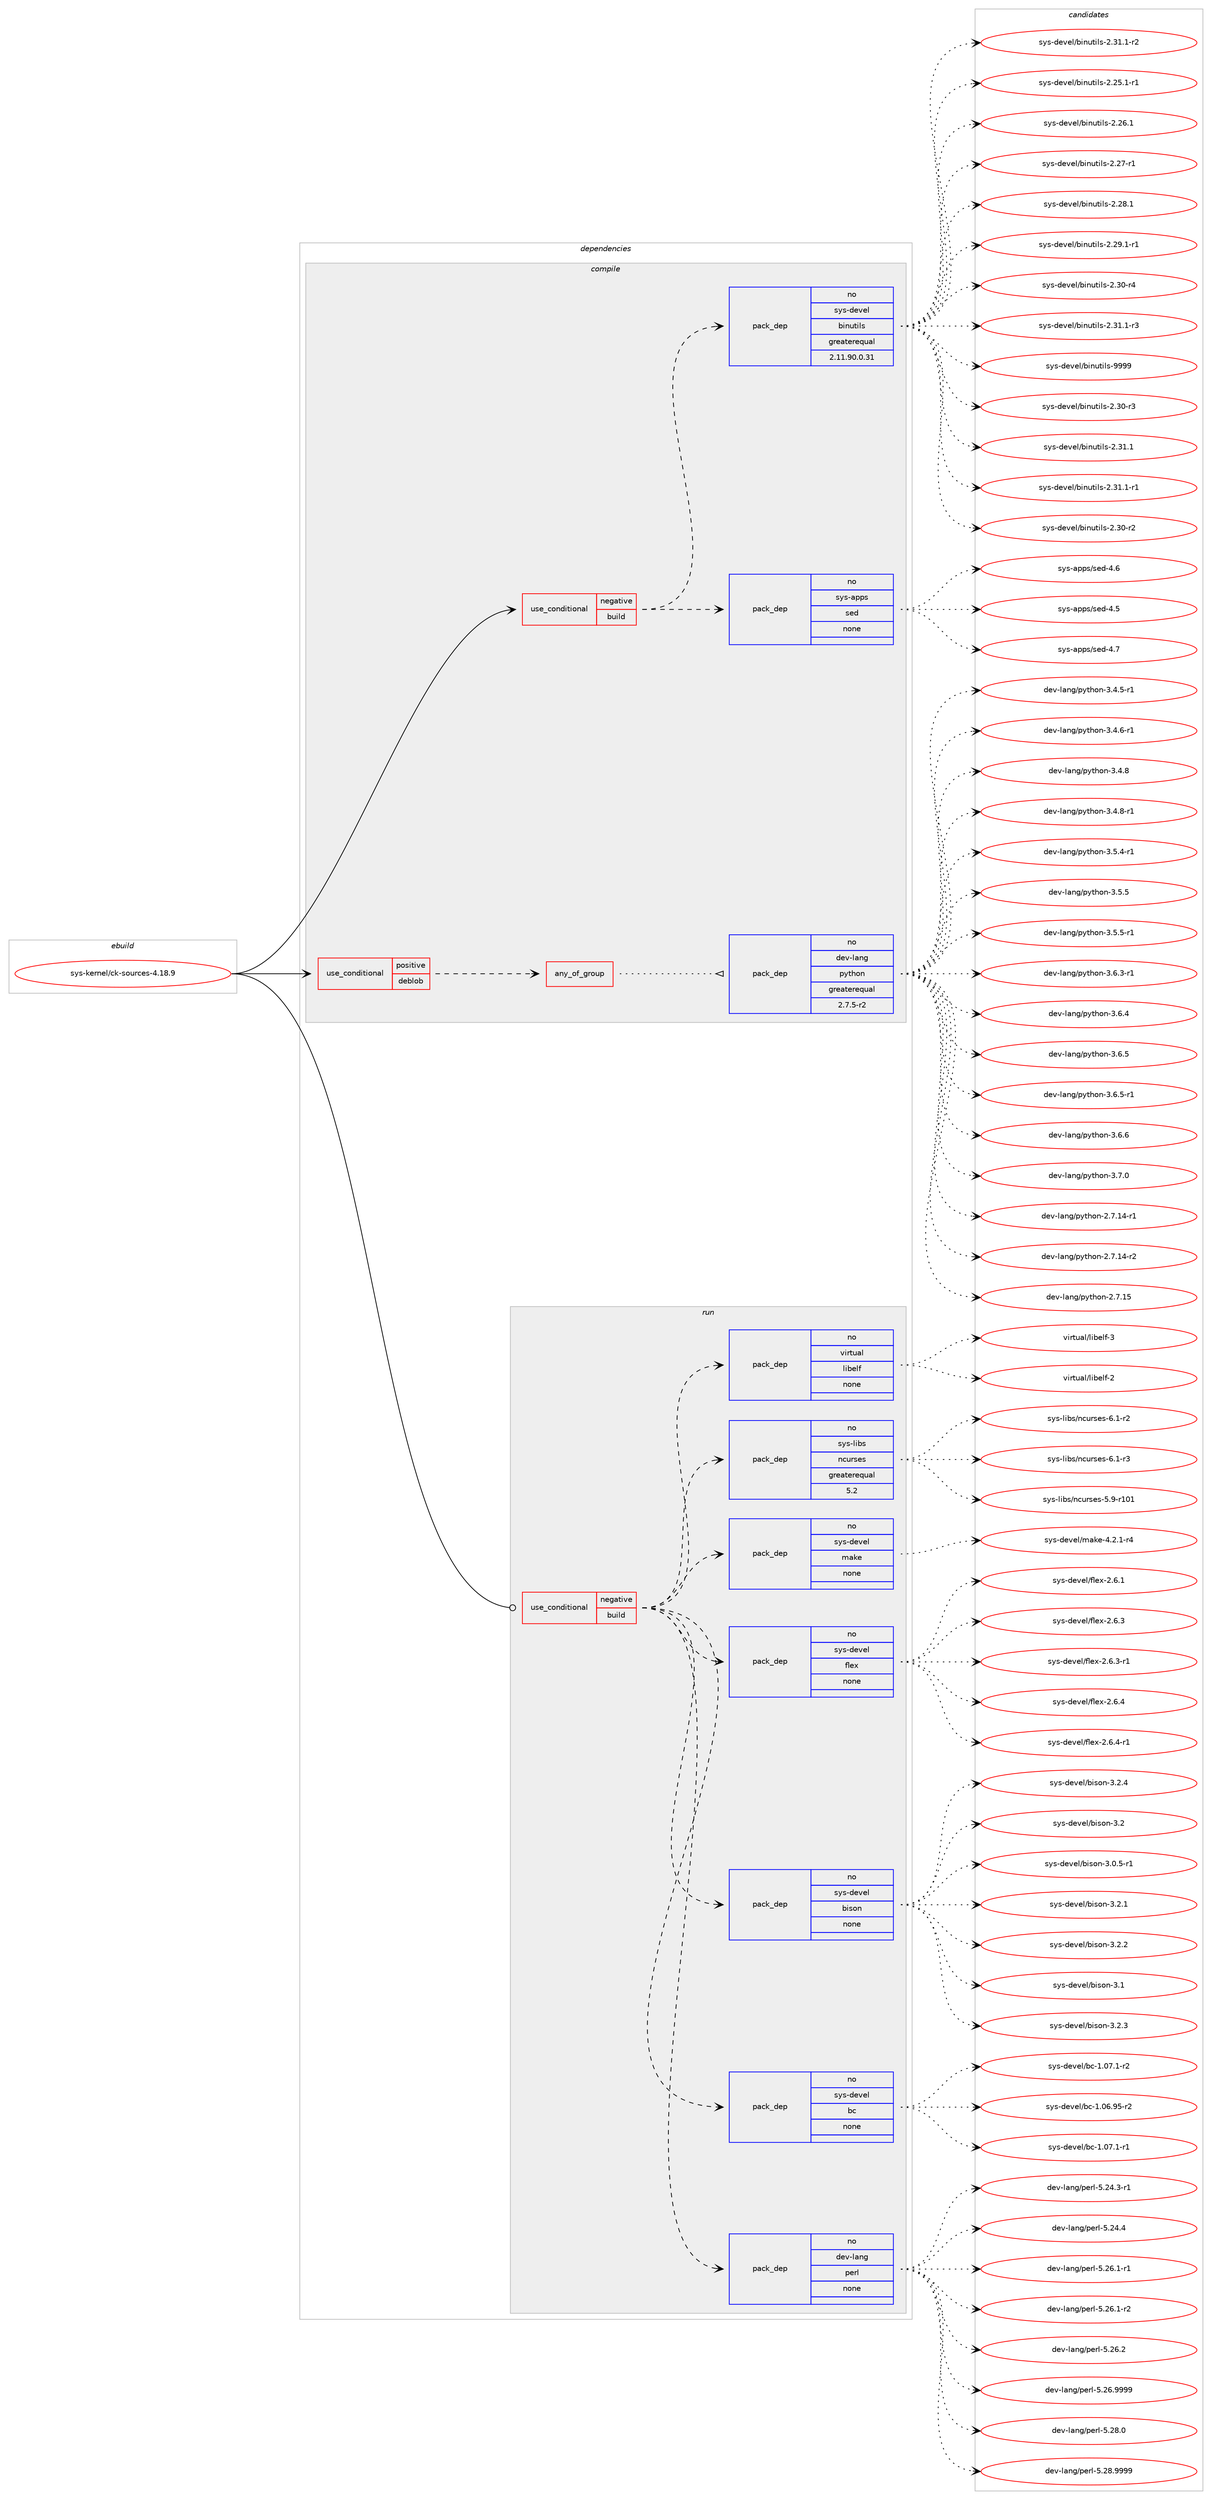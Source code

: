 digraph prolog {

# *************
# Graph options
# *************

newrank=true;
concentrate=true;
compound=true;
graph [rankdir=LR,fontname=Helvetica,fontsize=10,ranksep=1.5];#, ranksep=2.5, nodesep=0.2];
edge  [arrowhead=vee];
node  [fontname=Helvetica,fontsize=10];

# **********
# The ebuild
# **********

subgraph cluster_leftcol {
color=gray;
rank=same;
label=<<i>ebuild</i>>;
id [label="sys-kernel/ck-sources-4.18.9", color=red, width=4, href="../sys-kernel/ck-sources-4.18.9.svg"];
}

# ****************
# The dependencies
# ****************

subgraph cluster_midcol {
color=gray;
label=<<i>dependencies</i>>;
subgraph cluster_compile {
fillcolor="#eeeeee";
style=filled;
label=<<i>compile</i>>;
subgraph cond1813 {
dependency9374 [label=<<TABLE BORDER="0" CELLBORDER="1" CELLSPACING="0" CELLPADDING="4"><TR><TD ROWSPAN="3" CELLPADDING="10">use_conditional</TD></TR><TR><TD>negative</TD></TR><TR><TD>build</TD></TR></TABLE>>, shape=none, color=red];
subgraph pack7354 {
dependency9375 [label=<<TABLE BORDER="0" CELLBORDER="1" CELLSPACING="0" CELLPADDING="4" WIDTH="220"><TR><TD ROWSPAN="6" CELLPADDING="30">pack_dep</TD></TR><TR><TD WIDTH="110">no</TD></TR><TR><TD>sys-apps</TD></TR><TR><TD>sed</TD></TR><TR><TD>none</TD></TR><TR><TD></TD></TR></TABLE>>, shape=none, color=blue];
}
dependency9374:e -> dependency9375:w [weight=20,style="dashed",arrowhead="vee"];
subgraph pack7355 {
dependency9376 [label=<<TABLE BORDER="0" CELLBORDER="1" CELLSPACING="0" CELLPADDING="4" WIDTH="220"><TR><TD ROWSPAN="6" CELLPADDING="30">pack_dep</TD></TR><TR><TD WIDTH="110">no</TD></TR><TR><TD>sys-devel</TD></TR><TR><TD>binutils</TD></TR><TR><TD>greaterequal</TD></TR><TR><TD>2.11.90.0.31</TD></TR></TABLE>>, shape=none, color=blue];
}
dependency9374:e -> dependency9376:w [weight=20,style="dashed",arrowhead="vee"];
}
id:e -> dependency9374:w [weight=20,style="solid",arrowhead="vee"];
subgraph cond1814 {
dependency9377 [label=<<TABLE BORDER="0" CELLBORDER="1" CELLSPACING="0" CELLPADDING="4"><TR><TD ROWSPAN="3" CELLPADDING="10">use_conditional</TD></TR><TR><TD>positive</TD></TR><TR><TD>deblob</TD></TR></TABLE>>, shape=none, color=red];
subgraph any192 {
dependency9378 [label=<<TABLE BORDER="0" CELLBORDER="1" CELLSPACING="0" CELLPADDING="4"><TR><TD CELLPADDING="10">any_of_group</TD></TR></TABLE>>, shape=none, color=red];subgraph pack7356 {
dependency9379 [label=<<TABLE BORDER="0" CELLBORDER="1" CELLSPACING="0" CELLPADDING="4" WIDTH="220"><TR><TD ROWSPAN="6" CELLPADDING="30">pack_dep</TD></TR><TR><TD WIDTH="110">no</TD></TR><TR><TD>dev-lang</TD></TR><TR><TD>python</TD></TR><TR><TD>greaterequal</TD></TR><TR><TD>2.7.5-r2</TD></TR></TABLE>>, shape=none, color=blue];
}
dependency9378:e -> dependency9379:w [weight=20,style="dotted",arrowhead="oinv"];
}
dependency9377:e -> dependency9378:w [weight=20,style="dashed",arrowhead="vee"];
}
id:e -> dependency9377:w [weight=20,style="solid",arrowhead="vee"];
}
subgraph cluster_compileandrun {
fillcolor="#eeeeee";
style=filled;
label=<<i>compile and run</i>>;
}
subgraph cluster_run {
fillcolor="#eeeeee";
style=filled;
label=<<i>run</i>>;
subgraph cond1815 {
dependency9380 [label=<<TABLE BORDER="0" CELLBORDER="1" CELLSPACING="0" CELLPADDING="4"><TR><TD ROWSPAN="3" CELLPADDING="10">use_conditional</TD></TR><TR><TD>negative</TD></TR><TR><TD>build</TD></TR></TABLE>>, shape=none, color=red];
subgraph pack7357 {
dependency9381 [label=<<TABLE BORDER="0" CELLBORDER="1" CELLSPACING="0" CELLPADDING="4" WIDTH="220"><TR><TD ROWSPAN="6" CELLPADDING="30">pack_dep</TD></TR><TR><TD WIDTH="110">no</TD></TR><TR><TD>dev-lang</TD></TR><TR><TD>perl</TD></TR><TR><TD>none</TD></TR><TR><TD></TD></TR></TABLE>>, shape=none, color=blue];
}
dependency9380:e -> dependency9381:w [weight=20,style="dashed",arrowhead="vee"];
subgraph pack7358 {
dependency9382 [label=<<TABLE BORDER="0" CELLBORDER="1" CELLSPACING="0" CELLPADDING="4" WIDTH="220"><TR><TD ROWSPAN="6" CELLPADDING="30">pack_dep</TD></TR><TR><TD WIDTH="110">no</TD></TR><TR><TD>sys-devel</TD></TR><TR><TD>bc</TD></TR><TR><TD>none</TD></TR><TR><TD></TD></TR></TABLE>>, shape=none, color=blue];
}
dependency9380:e -> dependency9382:w [weight=20,style="dashed",arrowhead="vee"];
subgraph pack7359 {
dependency9383 [label=<<TABLE BORDER="0" CELLBORDER="1" CELLSPACING="0" CELLPADDING="4" WIDTH="220"><TR><TD ROWSPAN="6" CELLPADDING="30">pack_dep</TD></TR><TR><TD WIDTH="110">no</TD></TR><TR><TD>sys-devel</TD></TR><TR><TD>bison</TD></TR><TR><TD>none</TD></TR><TR><TD></TD></TR></TABLE>>, shape=none, color=blue];
}
dependency9380:e -> dependency9383:w [weight=20,style="dashed",arrowhead="vee"];
subgraph pack7360 {
dependency9384 [label=<<TABLE BORDER="0" CELLBORDER="1" CELLSPACING="0" CELLPADDING="4" WIDTH="220"><TR><TD ROWSPAN="6" CELLPADDING="30">pack_dep</TD></TR><TR><TD WIDTH="110">no</TD></TR><TR><TD>sys-devel</TD></TR><TR><TD>flex</TD></TR><TR><TD>none</TD></TR><TR><TD></TD></TR></TABLE>>, shape=none, color=blue];
}
dependency9380:e -> dependency9384:w [weight=20,style="dashed",arrowhead="vee"];
subgraph pack7361 {
dependency9385 [label=<<TABLE BORDER="0" CELLBORDER="1" CELLSPACING="0" CELLPADDING="4" WIDTH="220"><TR><TD ROWSPAN="6" CELLPADDING="30">pack_dep</TD></TR><TR><TD WIDTH="110">no</TD></TR><TR><TD>sys-devel</TD></TR><TR><TD>make</TD></TR><TR><TD>none</TD></TR><TR><TD></TD></TR></TABLE>>, shape=none, color=blue];
}
dependency9380:e -> dependency9385:w [weight=20,style="dashed",arrowhead="vee"];
subgraph pack7362 {
dependency9386 [label=<<TABLE BORDER="0" CELLBORDER="1" CELLSPACING="0" CELLPADDING="4" WIDTH="220"><TR><TD ROWSPAN="6" CELLPADDING="30">pack_dep</TD></TR><TR><TD WIDTH="110">no</TD></TR><TR><TD>sys-libs</TD></TR><TR><TD>ncurses</TD></TR><TR><TD>greaterequal</TD></TR><TR><TD>5.2</TD></TR></TABLE>>, shape=none, color=blue];
}
dependency9380:e -> dependency9386:w [weight=20,style="dashed",arrowhead="vee"];
subgraph pack7363 {
dependency9387 [label=<<TABLE BORDER="0" CELLBORDER="1" CELLSPACING="0" CELLPADDING="4" WIDTH="220"><TR><TD ROWSPAN="6" CELLPADDING="30">pack_dep</TD></TR><TR><TD WIDTH="110">no</TD></TR><TR><TD>virtual</TD></TR><TR><TD>libelf</TD></TR><TR><TD>none</TD></TR><TR><TD></TD></TR></TABLE>>, shape=none, color=blue];
}
dependency9380:e -> dependency9387:w [weight=20,style="dashed",arrowhead="vee"];
}
id:e -> dependency9380:w [weight=20,style="solid",arrowhead="odot"];
}
}

# **************
# The candidates
# **************

subgraph cluster_choices {
rank=same;
color=gray;
label=<<i>candidates</i>>;

subgraph choice7354 {
color=black;
nodesep=1;
choice11512111545971121121154711510110045524654 [label="sys-apps/sed-4.6", color=red, width=4,href="../sys-apps/sed-4.6.svg"];
choice11512111545971121121154711510110045524653 [label="sys-apps/sed-4.5", color=red, width=4,href="../sys-apps/sed-4.5.svg"];
choice11512111545971121121154711510110045524655 [label="sys-apps/sed-4.7", color=red, width=4,href="../sys-apps/sed-4.7.svg"];
dependency9375:e -> choice11512111545971121121154711510110045524654:w [style=dotted,weight="100"];
dependency9375:e -> choice11512111545971121121154711510110045524653:w [style=dotted,weight="100"];
dependency9375:e -> choice11512111545971121121154711510110045524655:w [style=dotted,weight="100"];
}
subgraph choice7355 {
color=black;
nodesep=1;
choice11512111545100101118101108479810511011711610510811545504651484511451 [label="sys-devel/binutils-2.30-r3", color=red, width=4,href="../sys-devel/binutils-2.30-r3.svg"];
choice11512111545100101118101108479810511011711610510811545504651494649 [label="sys-devel/binutils-2.31.1", color=red, width=4,href="../sys-devel/binutils-2.31.1.svg"];
choice115121115451001011181011084798105110117116105108115455046514946494511449 [label="sys-devel/binutils-2.31.1-r1", color=red, width=4,href="../sys-devel/binutils-2.31.1-r1.svg"];
choice11512111545100101118101108479810511011711610510811545504651484511450 [label="sys-devel/binutils-2.30-r2", color=red, width=4,href="../sys-devel/binutils-2.30-r2.svg"];
choice115121115451001011181011084798105110117116105108115455046514946494511450 [label="sys-devel/binutils-2.31.1-r2", color=red, width=4,href="../sys-devel/binutils-2.31.1-r2.svg"];
choice115121115451001011181011084798105110117116105108115455046505346494511449 [label="sys-devel/binutils-2.25.1-r1", color=red, width=4,href="../sys-devel/binutils-2.25.1-r1.svg"];
choice11512111545100101118101108479810511011711610510811545504650544649 [label="sys-devel/binutils-2.26.1", color=red, width=4,href="../sys-devel/binutils-2.26.1.svg"];
choice11512111545100101118101108479810511011711610510811545504650554511449 [label="sys-devel/binutils-2.27-r1", color=red, width=4,href="../sys-devel/binutils-2.27-r1.svg"];
choice11512111545100101118101108479810511011711610510811545504650564649 [label="sys-devel/binutils-2.28.1", color=red, width=4,href="../sys-devel/binutils-2.28.1.svg"];
choice115121115451001011181011084798105110117116105108115455046505746494511449 [label="sys-devel/binutils-2.29.1-r1", color=red, width=4,href="../sys-devel/binutils-2.29.1-r1.svg"];
choice11512111545100101118101108479810511011711610510811545504651484511452 [label="sys-devel/binutils-2.30-r4", color=red, width=4,href="../sys-devel/binutils-2.30-r4.svg"];
choice115121115451001011181011084798105110117116105108115455046514946494511451 [label="sys-devel/binutils-2.31.1-r3", color=red, width=4,href="../sys-devel/binutils-2.31.1-r3.svg"];
choice1151211154510010111810110847981051101171161051081154557575757 [label="sys-devel/binutils-9999", color=red, width=4,href="../sys-devel/binutils-9999.svg"];
dependency9376:e -> choice11512111545100101118101108479810511011711610510811545504651484511451:w [style=dotted,weight="100"];
dependency9376:e -> choice11512111545100101118101108479810511011711610510811545504651494649:w [style=dotted,weight="100"];
dependency9376:e -> choice115121115451001011181011084798105110117116105108115455046514946494511449:w [style=dotted,weight="100"];
dependency9376:e -> choice11512111545100101118101108479810511011711610510811545504651484511450:w [style=dotted,weight="100"];
dependency9376:e -> choice115121115451001011181011084798105110117116105108115455046514946494511450:w [style=dotted,weight="100"];
dependency9376:e -> choice115121115451001011181011084798105110117116105108115455046505346494511449:w [style=dotted,weight="100"];
dependency9376:e -> choice11512111545100101118101108479810511011711610510811545504650544649:w [style=dotted,weight="100"];
dependency9376:e -> choice11512111545100101118101108479810511011711610510811545504650554511449:w [style=dotted,weight="100"];
dependency9376:e -> choice11512111545100101118101108479810511011711610510811545504650564649:w [style=dotted,weight="100"];
dependency9376:e -> choice115121115451001011181011084798105110117116105108115455046505746494511449:w [style=dotted,weight="100"];
dependency9376:e -> choice11512111545100101118101108479810511011711610510811545504651484511452:w [style=dotted,weight="100"];
dependency9376:e -> choice115121115451001011181011084798105110117116105108115455046514946494511451:w [style=dotted,weight="100"];
dependency9376:e -> choice1151211154510010111810110847981051101171161051081154557575757:w [style=dotted,weight="100"];
}
subgraph choice7356 {
color=black;
nodesep=1;
choice100101118451089711010347112121116104111110455046554649524511449 [label="dev-lang/python-2.7.14-r1", color=red, width=4,href="../dev-lang/python-2.7.14-r1.svg"];
choice100101118451089711010347112121116104111110455046554649524511450 [label="dev-lang/python-2.7.14-r2", color=red, width=4,href="../dev-lang/python-2.7.14-r2.svg"];
choice10010111845108971101034711212111610411111045504655464953 [label="dev-lang/python-2.7.15", color=red, width=4,href="../dev-lang/python-2.7.15.svg"];
choice1001011184510897110103471121211161041111104551465246534511449 [label="dev-lang/python-3.4.5-r1", color=red, width=4,href="../dev-lang/python-3.4.5-r1.svg"];
choice1001011184510897110103471121211161041111104551465246544511449 [label="dev-lang/python-3.4.6-r1", color=red, width=4,href="../dev-lang/python-3.4.6-r1.svg"];
choice100101118451089711010347112121116104111110455146524656 [label="dev-lang/python-3.4.8", color=red, width=4,href="../dev-lang/python-3.4.8.svg"];
choice1001011184510897110103471121211161041111104551465246564511449 [label="dev-lang/python-3.4.8-r1", color=red, width=4,href="../dev-lang/python-3.4.8-r1.svg"];
choice1001011184510897110103471121211161041111104551465346524511449 [label="dev-lang/python-3.5.4-r1", color=red, width=4,href="../dev-lang/python-3.5.4-r1.svg"];
choice100101118451089711010347112121116104111110455146534653 [label="dev-lang/python-3.5.5", color=red, width=4,href="../dev-lang/python-3.5.5.svg"];
choice1001011184510897110103471121211161041111104551465346534511449 [label="dev-lang/python-3.5.5-r1", color=red, width=4,href="../dev-lang/python-3.5.5-r1.svg"];
choice1001011184510897110103471121211161041111104551465446514511449 [label="dev-lang/python-3.6.3-r1", color=red, width=4,href="../dev-lang/python-3.6.3-r1.svg"];
choice100101118451089711010347112121116104111110455146544652 [label="dev-lang/python-3.6.4", color=red, width=4,href="../dev-lang/python-3.6.4.svg"];
choice100101118451089711010347112121116104111110455146544653 [label="dev-lang/python-3.6.5", color=red, width=4,href="../dev-lang/python-3.6.5.svg"];
choice1001011184510897110103471121211161041111104551465446534511449 [label="dev-lang/python-3.6.5-r1", color=red, width=4,href="../dev-lang/python-3.6.5-r1.svg"];
choice100101118451089711010347112121116104111110455146544654 [label="dev-lang/python-3.6.6", color=red, width=4,href="../dev-lang/python-3.6.6.svg"];
choice100101118451089711010347112121116104111110455146554648 [label="dev-lang/python-3.7.0", color=red, width=4,href="../dev-lang/python-3.7.0.svg"];
dependency9379:e -> choice100101118451089711010347112121116104111110455046554649524511449:w [style=dotted,weight="100"];
dependency9379:e -> choice100101118451089711010347112121116104111110455046554649524511450:w [style=dotted,weight="100"];
dependency9379:e -> choice10010111845108971101034711212111610411111045504655464953:w [style=dotted,weight="100"];
dependency9379:e -> choice1001011184510897110103471121211161041111104551465246534511449:w [style=dotted,weight="100"];
dependency9379:e -> choice1001011184510897110103471121211161041111104551465246544511449:w [style=dotted,weight="100"];
dependency9379:e -> choice100101118451089711010347112121116104111110455146524656:w [style=dotted,weight="100"];
dependency9379:e -> choice1001011184510897110103471121211161041111104551465246564511449:w [style=dotted,weight="100"];
dependency9379:e -> choice1001011184510897110103471121211161041111104551465346524511449:w [style=dotted,weight="100"];
dependency9379:e -> choice100101118451089711010347112121116104111110455146534653:w [style=dotted,weight="100"];
dependency9379:e -> choice1001011184510897110103471121211161041111104551465346534511449:w [style=dotted,weight="100"];
dependency9379:e -> choice1001011184510897110103471121211161041111104551465446514511449:w [style=dotted,weight="100"];
dependency9379:e -> choice100101118451089711010347112121116104111110455146544652:w [style=dotted,weight="100"];
dependency9379:e -> choice100101118451089711010347112121116104111110455146544653:w [style=dotted,weight="100"];
dependency9379:e -> choice1001011184510897110103471121211161041111104551465446534511449:w [style=dotted,weight="100"];
dependency9379:e -> choice100101118451089711010347112121116104111110455146544654:w [style=dotted,weight="100"];
dependency9379:e -> choice100101118451089711010347112121116104111110455146554648:w [style=dotted,weight="100"];
}
subgraph choice7357 {
color=black;
nodesep=1;
choice100101118451089711010347112101114108455346505246514511449 [label="dev-lang/perl-5.24.3-r1", color=red, width=4,href="../dev-lang/perl-5.24.3-r1.svg"];
choice10010111845108971101034711210111410845534650524652 [label="dev-lang/perl-5.24.4", color=red, width=4,href="../dev-lang/perl-5.24.4.svg"];
choice100101118451089711010347112101114108455346505446494511449 [label="dev-lang/perl-5.26.1-r1", color=red, width=4,href="../dev-lang/perl-5.26.1-r1.svg"];
choice100101118451089711010347112101114108455346505446494511450 [label="dev-lang/perl-5.26.1-r2", color=red, width=4,href="../dev-lang/perl-5.26.1-r2.svg"];
choice10010111845108971101034711210111410845534650544650 [label="dev-lang/perl-5.26.2", color=red, width=4,href="../dev-lang/perl-5.26.2.svg"];
choice10010111845108971101034711210111410845534650544657575757 [label="dev-lang/perl-5.26.9999", color=red, width=4,href="../dev-lang/perl-5.26.9999.svg"];
choice10010111845108971101034711210111410845534650564648 [label="dev-lang/perl-5.28.0", color=red, width=4,href="../dev-lang/perl-5.28.0.svg"];
choice10010111845108971101034711210111410845534650564657575757 [label="dev-lang/perl-5.28.9999", color=red, width=4,href="../dev-lang/perl-5.28.9999.svg"];
dependency9381:e -> choice100101118451089711010347112101114108455346505246514511449:w [style=dotted,weight="100"];
dependency9381:e -> choice10010111845108971101034711210111410845534650524652:w [style=dotted,weight="100"];
dependency9381:e -> choice100101118451089711010347112101114108455346505446494511449:w [style=dotted,weight="100"];
dependency9381:e -> choice100101118451089711010347112101114108455346505446494511450:w [style=dotted,weight="100"];
dependency9381:e -> choice10010111845108971101034711210111410845534650544650:w [style=dotted,weight="100"];
dependency9381:e -> choice10010111845108971101034711210111410845534650544657575757:w [style=dotted,weight="100"];
dependency9381:e -> choice10010111845108971101034711210111410845534650564648:w [style=dotted,weight="100"];
dependency9381:e -> choice10010111845108971101034711210111410845534650564657575757:w [style=dotted,weight="100"];
}
subgraph choice7358 {
color=black;
nodesep=1;
choice1151211154510010111810110847989945494648544657534511450 [label="sys-devel/bc-1.06.95-r2", color=red, width=4,href="../sys-devel/bc-1.06.95-r2.svg"];
choice11512111545100101118101108479899454946485546494511449 [label="sys-devel/bc-1.07.1-r1", color=red, width=4,href="../sys-devel/bc-1.07.1-r1.svg"];
choice11512111545100101118101108479899454946485546494511450 [label="sys-devel/bc-1.07.1-r2", color=red, width=4,href="../sys-devel/bc-1.07.1-r2.svg"];
dependency9382:e -> choice1151211154510010111810110847989945494648544657534511450:w [style=dotted,weight="100"];
dependency9382:e -> choice11512111545100101118101108479899454946485546494511449:w [style=dotted,weight="100"];
dependency9382:e -> choice11512111545100101118101108479899454946485546494511450:w [style=dotted,weight="100"];
}
subgraph choice7359 {
color=black;
nodesep=1;
choice11512111545100101118101108479810511511111045514650 [label="sys-devel/bison-3.2", color=red, width=4,href="../sys-devel/bison-3.2.svg"];
choice1151211154510010111810110847981051151111104551464846534511449 [label="sys-devel/bison-3.0.5-r1", color=red, width=4,href="../sys-devel/bison-3.0.5-r1.svg"];
choice115121115451001011181011084798105115111110455146504649 [label="sys-devel/bison-3.2.1", color=red, width=4,href="../sys-devel/bison-3.2.1.svg"];
choice115121115451001011181011084798105115111110455146504650 [label="sys-devel/bison-3.2.2", color=red, width=4,href="../sys-devel/bison-3.2.2.svg"];
choice11512111545100101118101108479810511511111045514649 [label="sys-devel/bison-3.1", color=red, width=4,href="../sys-devel/bison-3.1.svg"];
choice115121115451001011181011084798105115111110455146504651 [label="sys-devel/bison-3.2.3", color=red, width=4,href="../sys-devel/bison-3.2.3.svg"];
choice115121115451001011181011084798105115111110455146504652 [label="sys-devel/bison-3.2.4", color=red, width=4,href="../sys-devel/bison-3.2.4.svg"];
dependency9383:e -> choice11512111545100101118101108479810511511111045514650:w [style=dotted,weight="100"];
dependency9383:e -> choice1151211154510010111810110847981051151111104551464846534511449:w [style=dotted,weight="100"];
dependency9383:e -> choice115121115451001011181011084798105115111110455146504649:w [style=dotted,weight="100"];
dependency9383:e -> choice115121115451001011181011084798105115111110455146504650:w [style=dotted,weight="100"];
dependency9383:e -> choice11512111545100101118101108479810511511111045514649:w [style=dotted,weight="100"];
dependency9383:e -> choice115121115451001011181011084798105115111110455146504651:w [style=dotted,weight="100"];
dependency9383:e -> choice115121115451001011181011084798105115111110455146504652:w [style=dotted,weight="100"];
}
subgraph choice7360 {
color=black;
nodesep=1;
choice1151211154510010111810110847102108101120455046544649 [label="sys-devel/flex-2.6.1", color=red, width=4,href="../sys-devel/flex-2.6.1.svg"];
choice1151211154510010111810110847102108101120455046544651 [label="sys-devel/flex-2.6.3", color=red, width=4,href="../sys-devel/flex-2.6.3.svg"];
choice11512111545100101118101108471021081011204550465446514511449 [label="sys-devel/flex-2.6.3-r1", color=red, width=4,href="../sys-devel/flex-2.6.3-r1.svg"];
choice1151211154510010111810110847102108101120455046544652 [label="sys-devel/flex-2.6.4", color=red, width=4,href="../sys-devel/flex-2.6.4.svg"];
choice11512111545100101118101108471021081011204550465446524511449 [label="sys-devel/flex-2.6.4-r1", color=red, width=4,href="../sys-devel/flex-2.6.4-r1.svg"];
dependency9384:e -> choice1151211154510010111810110847102108101120455046544649:w [style=dotted,weight="100"];
dependency9384:e -> choice1151211154510010111810110847102108101120455046544651:w [style=dotted,weight="100"];
dependency9384:e -> choice11512111545100101118101108471021081011204550465446514511449:w [style=dotted,weight="100"];
dependency9384:e -> choice1151211154510010111810110847102108101120455046544652:w [style=dotted,weight="100"];
dependency9384:e -> choice11512111545100101118101108471021081011204550465446524511449:w [style=dotted,weight="100"];
}
subgraph choice7361 {
color=black;
nodesep=1;
choice1151211154510010111810110847109971071014552465046494511452 [label="sys-devel/make-4.2.1-r4", color=red, width=4,href="../sys-devel/make-4.2.1-r4.svg"];
dependency9385:e -> choice1151211154510010111810110847109971071014552465046494511452:w [style=dotted,weight="100"];
}
subgraph choice7362 {
color=black;
nodesep=1;
choice115121115451081059811547110991171141151011154553465745114494849 [label="sys-libs/ncurses-5.9-r101", color=red, width=4,href="../sys-libs/ncurses-5.9-r101.svg"];
choice11512111545108105981154711099117114115101115455446494511450 [label="sys-libs/ncurses-6.1-r2", color=red, width=4,href="../sys-libs/ncurses-6.1-r2.svg"];
choice11512111545108105981154711099117114115101115455446494511451 [label="sys-libs/ncurses-6.1-r3", color=red, width=4,href="../sys-libs/ncurses-6.1-r3.svg"];
dependency9386:e -> choice115121115451081059811547110991171141151011154553465745114494849:w [style=dotted,weight="100"];
dependency9386:e -> choice11512111545108105981154711099117114115101115455446494511450:w [style=dotted,weight="100"];
dependency9386:e -> choice11512111545108105981154711099117114115101115455446494511451:w [style=dotted,weight="100"];
}
subgraph choice7363 {
color=black;
nodesep=1;
choice1181051141161179710847108105981011081024550 [label="virtual/libelf-2", color=red, width=4,href="../virtual/libelf-2.svg"];
choice1181051141161179710847108105981011081024551 [label="virtual/libelf-3", color=red, width=4,href="../virtual/libelf-3.svg"];
dependency9387:e -> choice1181051141161179710847108105981011081024550:w [style=dotted,weight="100"];
dependency9387:e -> choice1181051141161179710847108105981011081024551:w [style=dotted,weight="100"];
}
}

}
